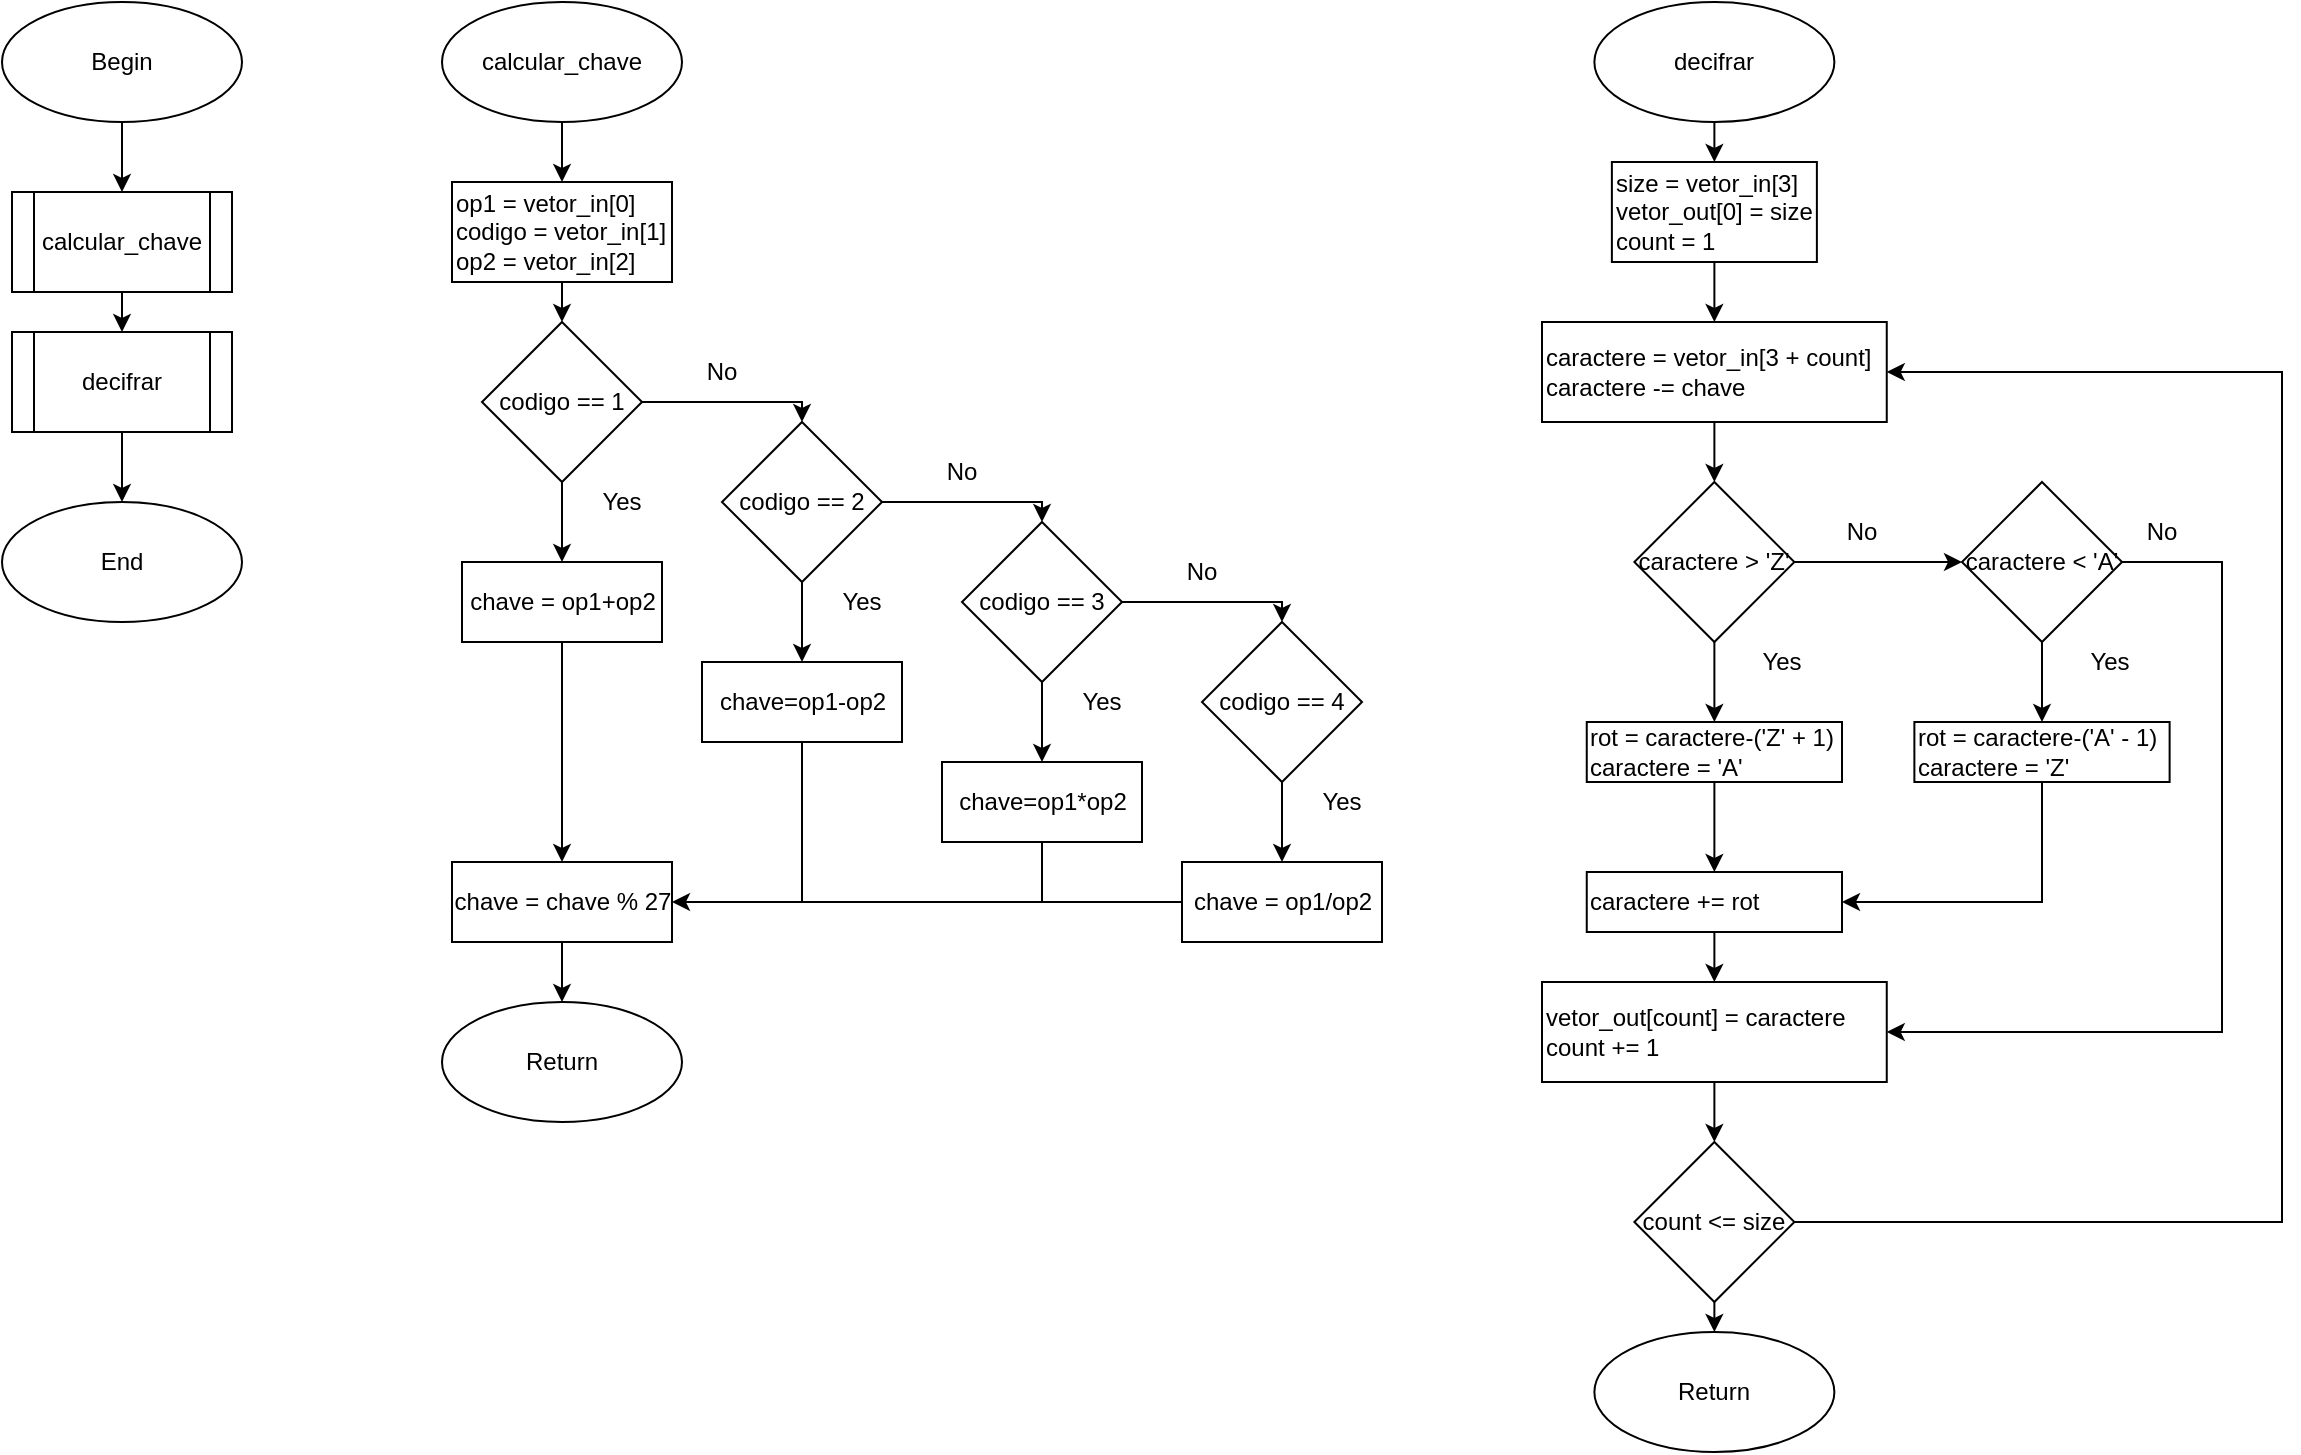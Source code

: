 <mxfile version="26.2.13">
  <diagram name="Page-1" id="YXJS-Zi__f1I-QAVSIZM">
    <mxGraphModel dx="1172" dy="512" grid="1" gridSize="10" guides="1" tooltips="1" connect="1" arrows="1" fold="1" page="1" pageScale="1" pageWidth="850" pageHeight="1100" math="0" shadow="0">
      <root>
        <mxCell id="0" />
        <mxCell id="1" parent="0" />
        <mxCell id="PuiejY6NGl0iXyvC64zE-1" value="Begin" style="ellipse;whiteSpace=wrap;html=1;" parent="1" vertex="1">
          <mxGeometry x="180" y="280" width="120" height="60" as="geometry" />
        </mxCell>
        <mxCell id="PuiejY6NGl0iXyvC64zE-38" value="decifrar" style="shape=process;whiteSpace=wrap;html=1;backgroundOutline=1;" parent="1" vertex="1">
          <mxGeometry x="185" y="445" width="110" height="50" as="geometry" />
        </mxCell>
        <mxCell id="PuiejY6NGl0iXyvC64zE-45" value="End" style="ellipse;whiteSpace=wrap;html=1;" parent="1" vertex="1">
          <mxGeometry x="180" y="530" width="120" height="60" as="geometry" />
        </mxCell>
        <mxCell id="PuiejY6NGl0iXyvC64zE-46" value="" style="endArrow=classic;html=1;rounded=0;entryX=0.5;entryY=0;entryDx=0;entryDy=0;exitX=0.5;exitY=1;exitDx=0;exitDy=0;" parent="1" source="PuiejY6NGl0iXyvC64zE-38" target="PuiejY6NGl0iXyvC64zE-45" edge="1">
          <mxGeometry width="50" height="50" relative="1" as="geometry">
            <mxPoint x="400" y="450" as="sourcePoint" />
            <mxPoint x="450" y="400" as="targetPoint" />
          </mxGeometry>
        </mxCell>
        <mxCell id="PuiejY6NGl0iXyvC64zE-47" value="decifrar" style="ellipse;whiteSpace=wrap;html=1;" parent="1" vertex="1">
          <mxGeometry x="976.19" y="280" width="120" height="60" as="geometry" />
        </mxCell>
        <mxCell id="PuiejY6NGl0iXyvC64zE-48" value="&lt;div&gt;size = vetor_in[3]&lt;/div&gt;&lt;div&gt;vetor_out[0] = size&lt;/div&gt;&lt;div&gt;count = 1&lt;/div&gt;" style="rounded=0;html=1;align=left;" parent="1" vertex="1">
          <mxGeometry x="984.94" y="360" width="102.5" height="50" as="geometry" />
        </mxCell>
        <mxCell id="PuiejY6NGl0iXyvC64zE-49" value="&lt;div&gt;op1 = vetor_in[0]&lt;/div&gt;&lt;div&gt;codigo = vetor_in[1]&lt;/div&gt;&lt;div&gt;op2 = vetor_in[2]&lt;/div&gt;" style="rounded=0;whiteSpace=wrap;html=1;align=left;" parent="1" vertex="1">
          <mxGeometry x="405" y="370" width="110" height="50" as="geometry" />
        </mxCell>
        <mxCell id="PuiejY6NGl0iXyvC64zE-52" value="&lt;div&gt;caractere = vetor_in[3 + count]&lt;/div&gt;&lt;div&gt;caractere -= chave&lt;/div&gt;" style="rounded=0;whiteSpace=wrap;html=1;align=left;" parent="1" vertex="1">
          <mxGeometry x="950" y="440" width="172.38" height="50" as="geometry" />
        </mxCell>
        <mxCell id="PuiejY6NGl0iXyvC64zE-55" value="count &amp;lt;= size" style="rhombus;whiteSpace=wrap;html=1;" parent="1" vertex="1">
          <mxGeometry x="996.19" y="850" width="80" height="80" as="geometry" />
        </mxCell>
        <mxCell id="PuiejY6NGl0iXyvC64zE-57" value="" style="endArrow=classic;html=1;rounded=0;exitX=0.5;exitY=1;exitDx=0;exitDy=0;entryX=0.5;entryY=0;entryDx=0;entryDy=0;" parent="1" source="PuiejY6NGl0iXyvC64zE-47" target="PuiejY6NGl0iXyvC64zE-48" edge="1">
          <mxGeometry width="50" height="50" relative="1" as="geometry">
            <mxPoint x="936.19" y="490" as="sourcePoint" />
            <mxPoint x="986.19" y="440" as="targetPoint" />
          </mxGeometry>
        </mxCell>
        <mxCell id="PuiejY6NGl0iXyvC64zE-58" value="" style="endArrow=classic;html=1;rounded=0;exitX=0.5;exitY=1;exitDx=0;exitDy=0;entryX=0.5;entryY=0;entryDx=0;entryDy=0;" parent="1" source="PuiejY6NGl0iXyvC64zE-48" target="PuiejY6NGl0iXyvC64zE-52" edge="1">
          <mxGeometry width="50" height="50" relative="1" as="geometry">
            <mxPoint x="936.19" y="490" as="sourcePoint" />
            <mxPoint x="1036.19" y="470" as="targetPoint" />
          </mxGeometry>
        </mxCell>
        <mxCell id="PuiejY6NGl0iXyvC64zE-61" value="&lt;div&gt;Return&lt;/div&gt;" style="ellipse;whiteSpace=wrap;html=1;" parent="1" vertex="1">
          <mxGeometry x="976.19" y="945" width="120" height="60" as="geometry" />
        </mxCell>
        <mxCell id="PuiejY6NGl0iXyvC64zE-62" value="" style="endArrow=classic;html=1;rounded=0;exitX=0.5;exitY=1;exitDx=0;exitDy=0;entryX=0.5;entryY=0;entryDx=0;entryDy=0;" parent="1" source="PuiejY6NGl0iXyvC64zE-55" target="PuiejY6NGl0iXyvC64zE-61" edge="1">
          <mxGeometry width="50" height="50" relative="1" as="geometry">
            <mxPoint x="936.19" y="815" as="sourcePoint" />
            <mxPoint x="986.19" y="765" as="targetPoint" />
          </mxGeometry>
        </mxCell>
        <mxCell id="PuiejY6NGl0iXyvC64zE-64" value="calcular_chave" style="ellipse;whiteSpace=wrap;html=1;" parent="1" vertex="1">
          <mxGeometry x="400" y="280" width="120" height="60" as="geometry" />
        </mxCell>
        <mxCell id="PuiejY6NGl0iXyvC64zE-90" value="codigo == 1" style="rhombus;whiteSpace=wrap;html=1;" parent="1" vertex="1">
          <mxGeometry x="420" y="440" width="80" height="80" as="geometry" />
        </mxCell>
        <mxCell id="PuiejY6NGl0iXyvC64zE-91" value="codigo == 2" style="rhombus;whiteSpace=wrap;html=1;" parent="1" vertex="1">
          <mxGeometry x="540" y="490" width="80" height="80" as="geometry" />
        </mxCell>
        <mxCell id="PuiejY6NGl0iXyvC64zE-92" value="codigo == 3" style="rhombus;whiteSpace=wrap;html=1;" parent="1" vertex="1">
          <mxGeometry x="660" y="540" width="80" height="80" as="geometry" />
        </mxCell>
        <mxCell id="PuiejY6NGl0iXyvC64zE-93" value="codigo == 4" style="rhombus;whiteSpace=wrap;html=1;" parent="1" vertex="1">
          <mxGeometry x="780" y="590" width="80" height="80" as="geometry" />
        </mxCell>
        <mxCell id="PuiejY6NGl0iXyvC64zE-94" value="" style="endArrow=classic;html=1;rounded=0;exitX=1;exitY=0.5;exitDx=0;exitDy=0;entryX=0.5;entryY=0;entryDx=0;entryDy=0;" parent="1" source="PuiejY6NGl0iXyvC64zE-90" target="PuiejY6NGl0iXyvC64zE-91" edge="1">
          <mxGeometry width="50" height="50" relative="1" as="geometry">
            <mxPoint x="620" y="740" as="sourcePoint" />
            <mxPoint x="670" y="690" as="targetPoint" />
            <Array as="points">
              <mxPoint x="580" y="480" />
            </Array>
          </mxGeometry>
        </mxCell>
        <mxCell id="PuiejY6NGl0iXyvC64zE-95" value="" style="endArrow=classic;html=1;rounded=0;exitX=1;exitY=0.5;exitDx=0;exitDy=0;entryX=0.5;entryY=0;entryDx=0;entryDy=0;" parent="1" source="PuiejY6NGl0iXyvC64zE-91" target="PuiejY6NGl0iXyvC64zE-92" edge="1">
          <mxGeometry width="50" height="50" relative="1" as="geometry">
            <mxPoint x="620" y="740" as="sourcePoint" />
            <mxPoint x="670" y="690" as="targetPoint" />
            <Array as="points">
              <mxPoint x="700" y="530" />
            </Array>
          </mxGeometry>
        </mxCell>
        <mxCell id="PuiejY6NGl0iXyvC64zE-96" value="" style="endArrow=classic;html=1;rounded=0;exitX=1;exitY=0.5;exitDx=0;exitDy=0;entryX=0.5;entryY=0;entryDx=0;entryDy=0;" parent="1" source="PuiejY6NGl0iXyvC64zE-92" target="PuiejY6NGl0iXyvC64zE-93" edge="1">
          <mxGeometry width="50" height="50" relative="1" as="geometry">
            <mxPoint x="620" y="740" as="sourcePoint" />
            <mxPoint x="670" y="690" as="targetPoint" />
            <Array as="points">
              <mxPoint x="820" y="580" />
            </Array>
          </mxGeometry>
        </mxCell>
        <mxCell id="PuiejY6NGl0iXyvC64zE-97" value="chave = op1+op2" style="rounded=0;html=1;" parent="1" vertex="1">
          <mxGeometry x="410" y="560" width="100" height="40" as="geometry" />
        </mxCell>
        <mxCell id="PuiejY6NGl0iXyvC64zE-98" value="" style="endArrow=classic;html=1;rounded=0;exitX=0.5;exitY=1;exitDx=0;exitDy=0;entryX=0.5;entryY=0;entryDx=0;entryDy=0;" parent="1" source="PuiejY6NGl0iXyvC64zE-90" target="PuiejY6NGl0iXyvC64zE-97" edge="1">
          <mxGeometry width="50" height="50" relative="1" as="geometry">
            <mxPoint x="620" y="680" as="sourcePoint" />
            <mxPoint x="670" y="630" as="targetPoint" />
          </mxGeometry>
        </mxCell>
        <mxCell id="PuiejY6NGl0iXyvC64zE-99" value="" style="endArrow=classic;html=1;rounded=0;exitX=0.5;exitY=1;exitDx=0;exitDy=0;entryX=0.5;entryY=0;entryDx=0;entryDy=0;" parent="1" source="PuiejY6NGl0iXyvC64zE-91" target="PuiejY6NGl0iXyvC64zE-102" edge="1">
          <mxGeometry width="50" height="50" relative="1" as="geometry">
            <mxPoint x="620" y="680" as="sourcePoint" />
            <mxPoint x="580" y="610" as="targetPoint" />
          </mxGeometry>
        </mxCell>
        <mxCell id="PuiejY6NGl0iXyvC64zE-100" value="" style="endArrow=classic;html=1;rounded=0;exitX=0.5;exitY=1;exitDx=0;exitDy=0;entryX=0.5;entryY=0;entryDx=0;entryDy=0;" parent="1" source="PuiejY6NGl0iXyvC64zE-92" target="PuiejY6NGl0iXyvC64zE-103" edge="1">
          <mxGeometry width="50" height="50" relative="1" as="geometry">
            <mxPoint x="620" y="680" as="sourcePoint" />
            <mxPoint x="700" y="660" as="targetPoint" />
          </mxGeometry>
        </mxCell>
        <mxCell id="PuiejY6NGl0iXyvC64zE-101" value="" style="endArrow=classic;html=1;rounded=0;exitX=0.5;exitY=1;exitDx=0;exitDy=0;entryX=0.5;entryY=0;entryDx=0;entryDy=0;" parent="1" source="PuiejY6NGl0iXyvC64zE-93" target="PuiejY6NGl0iXyvC64zE-104" edge="1">
          <mxGeometry width="50" height="50" relative="1" as="geometry">
            <mxPoint x="620" y="680" as="sourcePoint" />
            <mxPoint x="840" y="700" as="targetPoint" />
          </mxGeometry>
        </mxCell>
        <mxCell id="PuiejY6NGl0iXyvC64zE-102" value="chave=op1-op2" style="rounded=0;html=1;" parent="1" vertex="1">
          <mxGeometry x="530" y="610" width="100" height="40" as="geometry" />
        </mxCell>
        <mxCell id="PuiejY6NGl0iXyvC64zE-103" value="chave=op1*op2" style="rounded=0;html=1;" parent="1" vertex="1">
          <mxGeometry x="650" y="660" width="100" height="40" as="geometry" />
        </mxCell>
        <mxCell id="PuiejY6NGl0iXyvC64zE-104" value="chave = op1/op2" style="rounded=0;html=1;" parent="1" vertex="1">
          <mxGeometry x="770" y="710" width="100" height="40" as="geometry" />
        </mxCell>
        <mxCell id="PuiejY6NGl0iXyvC64zE-105" value="Yes" style="text;html=1;align=center;verticalAlign=middle;whiteSpace=wrap;rounded=0;" parent="1" vertex="1">
          <mxGeometry x="460" y="515" width="60" height="30" as="geometry" />
        </mxCell>
        <mxCell id="PuiejY6NGl0iXyvC64zE-106" value="Yes" style="text;html=1;align=center;verticalAlign=middle;whiteSpace=wrap;rounded=0;" parent="1" vertex="1">
          <mxGeometry x="580" y="565" width="60" height="30" as="geometry" />
        </mxCell>
        <mxCell id="PuiejY6NGl0iXyvC64zE-107" value="Yes" style="text;html=1;align=center;verticalAlign=middle;whiteSpace=wrap;rounded=0;" parent="1" vertex="1">
          <mxGeometry x="700" y="615" width="60" height="30" as="geometry" />
        </mxCell>
        <mxCell id="PuiejY6NGl0iXyvC64zE-108" value="Yes" style="text;html=1;align=center;verticalAlign=middle;whiteSpace=wrap;rounded=0;" parent="1" vertex="1">
          <mxGeometry x="820" y="665" width="60" height="30" as="geometry" />
        </mxCell>
        <mxCell id="PuiejY6NGl0iXyvC64zE-109" value="&lt;div&gt;No&lt;/div&gt;" style="text;html=1;align=center;verticalAlign=middle;whiteSpace=wrap;rounded=0;" parent="1" vertex="1">
          <mxGeometry x="510" y="450" width="60" height="30" as="geometry" />
        </mxCell>
        <mxCell id="PuiejY6NGl0iXyvC64zE-110" value="&lt;div&gt;No&lt;/div&gt;" style="text;html=1;align=center;verticalAlign=middle;whiteSpace=wrap;rounded=0;" parent="1" vertex="1">
          <mxGeometry x="630" y="500" width="60" height="30" as="geometry" />
        </mxCell>
        <mxCell id="PuiejY6NGl0iXyvC64zE-111" value="&lt;div&gt;No&lt;/div&gt;" style="text;html=1;align=center;verticalAlign=middle;whiteSpace=wrap;rounded=0;" parent="1" vertex="1">
          <mxGeometry x="750" y="550" width="60" height="30" as="geometry" />
        </mxCell>
        <mxCell id="PuiejY6NGl0iXyvC64zE-113" value="" style="endArrow=classic;html=1;rounded=0;exitX=0;exitY=0.5;exitDx=0;exitDy=0;entryX=1;entryY=0.5;entryDx=0;entryDy=0;" parent="1" source="PuiejY6NGl0iXyvC64zE-104" target="QVXhYhQZ-t24UlNsuj7Y-1" edge="1">
          <mxGeometry width="50" height="50" relative="1" as="geometry">
            <mxPoint x="620" y="680" as="sourcePoint" />
            <mxPoint x="520" y="730" as="targetPoint" />
          </mxGeometry>
        </mxCell>
        <mxCell id="PuiejY6NGl0iXyvC64zE-114" value="" style="endArrow=classic;html=1;rounded=0;exitX=0.5;exitY=1;exitDx=0;exitDy=0;entryX=0.5;entryY=0;entryDx=0;entryDy=0;" parent="1" source="PuiejY6NGl0iXyvC64zE-97" target="QVXhYhQZ-t24UlNsuj7Y-1" edge="1">
          <mxGeometry width="50" height="50" relative="1" as="geometry">
            <mxPoint x="620" y="680" as="sourcePoint" />
            <mxPoint x="460" y="700" as="targetPoint" />
          </mxGeometry>
        </mxCell>
        <mxCell id="PuiejY6NGl0iXyvC64zE-115" value="" style="endArrow=none;html=1;rounded=0;exitX=0.5;exitY=1;exitDx=0;exitDy=0;" parent="1" source="PuiejY6NGl0iXyvC64zE-102" edge="1">
          <mxGeometry width="50" height="50" relative="1" as="geometry">
            <mxPoint x="620" y="680" as="sourcePoint" />
            <mxPoint x="580" y="730" as="targetPoint" />
          </mxGeometry>
        </mxCell>
        <mxCell id="PuiejY6NGl0iXyvC64zE-116" value="" style="endArrow=none;html=1;rounded=0;exitX=0.5;exitY=1;exitDx=0;exitDy=0;" parent="1" source="PuiejY6NGl0iXyvC64zE-103" edge="1">
          <mxGeometry width="50" height="50" relative="1" as="geometry">
            <mxPoint x="620" y="680" as="sourcePoint" />
            <mxPoint x="700" y="730" as="targetPoint" />
          </mxGeometry>
        </mxCell>
        <mxCell id="PuiejY6NGl0iXyvC64zE-124" value="calcular_chave" style="shape=process;whiteSpace=wrap;html=1;backgroundOutline=1;" parent="1" vertex="1">
          <mxGeometry x="185" y="375" width="110" height="50" as="geometry" />
        </mxCell>
        <mxCell id="PuiejY6NGl0iXyvC64zE-125" value="" style="endArrow=classic;html=1;rounded=0;exitX=0.5;exitY=1;exitDx=0;exitDy=0;entryX=0.5;entryY=0;entryDx=0;entryDy=0;" parent="1" source="PuiejY6NGl0iXyvC64zE-124" target="PuiejY6NGl0iXyvC64zE-38" edge="1">
          <mxGeometry width="50" height="50" relative="1" as="geometry">
            <mxPoint x="640" y="485" as="sourcePoint" />
            <mxPoint x="690" y="435" as="targetPoint" />
          </mxGeometry>
        </mxCell>
        <mxCell id="PuiejY6NGl0iXyvC64zE-127" value="" style="endArrow=classic;html=1;rounded=0;exitX=0.5;exitY=1;exitDx=0;exitDy=0;entryX=0.5;entryY=0;entryDx=0;entryDy=0;" parent="1" source="PuiejY6NGl0iXyvC64zE-49" target="PuiejY6NGl0iXyvC64zE-90" edge="1">
          <mxGeometry width="50" height="50" relative="1" as="geometry">
            <mxPoint x="590" y="550" as="sourcePoint" />
            <mxPoint x="640" y="500" as="targetPoint" />
          </mxGeometry>
        </mxCell>
        <mxCell id="PuiejY6NGl0iXyvC64zE-128" value="" style="endArrow=classic;html=1;rounded=0;exitX=0.5;exitY=1;exitDx=0;exitDy=0;entryX=0.5;entryY=0;entryDx=0;entryDy=0;" parent="1" source="PuiejY6NGl0iXyvC64zE-64" target="PuiejY6NGl0iXyvC64zE-49" edge="1">
          <mxGeometry width="50" height="50" relative="1" as="geometry">
            <mxPoint x="590" y="550" as="sourcePoint" />
            <mxPoint x="640" y="500" as="targetPoint" />
          </mxGeometry>
        </mxCell>
        <mxCell id="PuiejY6NGl0iXyvC64zE-129" value="" style="endArrow=classic;html=1;rounded=0;exitX=0.5;exitY=1;exitDx=0;exitDy=0;entryX=0.5;entryY=0;entryDx=0;entryDy=0;" parent="1" source="PuiejY6NGl0iXyvC64zE-1" target="PuiejY6NGl0iXyvC64zE-124" edge="1">
          <mxGeometry width="50" height="50" relative="1" as="geometry">
            <mxPoint x="590" y="550" as="sourcePoint" />
            <mxPoint x="640" y="500" as="targetPoint" />
          </mxGeometry>
        </mxCell>
        <mxCell id="QVXhYhQZ-t24UlNsuj7Y-1" value="chave = chave % 27" style="rounded=0;html=1;" parent="1" vertex="1">
          <mxGeometry x="405" y="710" width="110" height="40" as="geometry" />
        </mxCell>
        <mxCell id="QVXhYhQZ-t24UlNsuj7Y-4" value="&lt;div&gt;Return&lt;/div&gt;" style="ellipse;whiteSpace=wrap;html=1;" parent="1" vertex="1">
          <mxGeometry x="400" y="780" width="120" height="60" as="geometry" />
        </mxCell>
        <mxCell id="QVXhYhQZ-t24UlNsuj7Y-5" value="" style="endArrow=classic;html=1;rounded=0;exitX=0.5;exitY=1;exitDx=0;exitDy=0;entryX=0.5;entryY=0;entryDx=0;entryDy=0;" parent="1" source="QVXhYhQZ-t24UlNsuj7Y-1" target="QVXhYhQZ-t24UlNsuj7Y-4" edge="1">
          <mxGeometry width="50" height="50" relative="1" as="geometry">
            <mxPoint x="750" y="660" as="sourcePoint" />
            <mxPoint x="800" y="610" as="targetPoint" />
          </mxGeometry>
        </mxCell>
        <mxCell id="QVXhYhQZ-t24UlNsuj7Y-7" value="caractere &amp;gt; &#39;Z&#39;" style="rhombus;whiteSpace=wrap;html=1;" parent="1" vertex="1">
          <mxGeometry x="996.19" y="520" width="80" height="80" as="geometry" />
        </mxCell>
        <mxCell id="QVXhYhQZ-t24UlNsuj7Y-9" value="caractere &amp;lt; &#39;A&#39;" style="rhombus;whiteSpace=wrap;html=1;direction=south;" parent="1" vertex="1">
          <mxGeometry x="1160" y="520" width="80" height="80" as="geometry" />
        </mxCell>
        <mxCell id="QVXhYhQZ-t24UlNsuj7Y-11" value="" style="endArrow=classic;html=1;rounded=0;exitX=0.5;exitY=1;exitDx=0;exitDy=0;entryX=0.5;entryY=0;entryDx=0;entryDy=0;" parent="1" source="PuiejY6NGl0iXyvC64zE-52" target="QVXhYhQZ-t24UlNsuj7Y-7" edge="1">
          <mxGeometry width="50" height="50" relative="1" as="geometry">
            <mxPoint x="750" y="610" as="sourcePoint" />
            <mxPoint x="800" y="560" as="targetPoint" />
          </mxGeometry>
        </mxCell>
        <mxCell id="QVXhYhQZ-t24UlNsuj7Y-12" value="&lt;div&gt;rot = caractere-(&#39;Z&#39; + 1)&lt;/div&gt;&lt;div&gt;caractere = &#39;A&#39;&lt;/div&gt;" style="rounded=0;whiteSpace=wrap;html=1;align=left;" parent="1" vertex="1">
          <mxGeometry x="972.38" y="640" width="127.62" height="30" as="geometry" />
        </mxCell>
        <mxCell id="QVXhYhQZ-t24UlNsuj7Y-14" value="&lt;div&gt;rot = caractere-(&#39;A&#39; - 1)&lt;/div&gt;caractere = &#39;Z&#39;" style="rounded=0;whiteSpace=wrap;html=1;align=left;" parent="1" vertex="1">
          <mxGeometry x="1136.19" y="640" width="127.62" height="30" as="geometry" />
        </mxCell>
        <mxCell id="QVXhYhQZ-t24UlNsuj7Y-16" value="" style="endArrow=classic;html=1;rounded=0;entryX=0.5;entryY=1;entryDx=0;entryDy=0;exitX=1;exitY=0.5;exitDx=0;exitDy=0;" parent="1" source="QVXhYhQZ-t24UlNsuj7Y-7" target="QVXhYhQZ-t24UlNsuj7Y-9" edge="1">
          <mxGeometry width="50" height="50" relative="1" as="geometry">
            <mxPoint x="1080" y="560" as="sourcePoint" />
            <mxPoint x="800" y="560" as="targetPoint" />
          </mxGeometry>
        </mxCell>
        <mxCell id="QVXhYhQZ-t24UlNsuj7Y-17" value="" style="endArrow=classic;html=1;rounded=0;exitX=0.5;exitY=1;exitDx=0;exitDy=0;entryX=0.5;entryY=0;entryDx=0;entryDy=0;" parent="1" source="QVXhYhQZ-t24UlNsuj7Y-7" target="QVXhYhQZ-t24UlNsuj7Y-12" edge="1">
          <mxGeometry width="50" height="50" relative="1" as="geometry">
            <mxPoint x="750" y="610" as="sourcePoint" />
            <mxPoint x="800" y="560" as="targetPoint" />
          </mxGeometry>
        </mxCell>
        <mxCell id="QVXhYhQZ-t24UlNsuj7Y-18" value="" style="endArrow=classic;html=1;rounded=0;exitX=1;exitY=0.5;exitDx=0;exitDy=0;entryX=0.5;entryY=0;entryDx=0;entryDy=0;" parent="1" source="QVXhYhQZ-t24UlNsuj7Y-9" target="QVXhYhQZ-t24UlNsuj7Y-14" edge="1">
          <mxGeometry width="50" height="50" relative="1" as="geometry">
            <mxPoint x="750" y="610" as="sourcePoint" />
            <mxPoint x="800" y="560" as="targetPoint" />
          </mxGeometry>
        </mxCell>
        <mxCell id="QVXhYhQZ-t24UlNsuj7Y-20" value="&lt;div&gt;vetor_out[count] = caractere&lt;/div&gt;&lt;div&gt;count += 1&lt;/div&gt;" style="rounded=0;whiteSpace=wrap;html=1;align=left;" parent="1" vertex="1">
          <mxGeometry x="950" y="770" width="172.38" height="50" as="geometry" />
        </mxCell>
        <mxCell id="QVXhYhQZ-t24UlNsuj7Y-21" value="" style="endArrow=classic;html=1;rounded=0;exitX=0.5;exitY=1;exitDx=0;exitDy=0;entryX=0.5;entryY=0;entryDx=0;entryDy=0;" parent="1" source="QVXhYhQZ-t24UlNsuj7Y-12" target="EGW8En52WkGHVA8KEtoD-1" edge="1">
          <mxGeometry width="50" height="50" relative="1" as="geometry">
            <mxPoint x="750" y="660" as="sourcePoint" />
            <mxPoint x="940" y="680" as="targetPoint" />
          </mxGeometry>
        </mxCell>
        <mxCell id="QVXhYhQZ-t24UlNsuj7Y-23" value="" style="endArrow=classic;html=1;rounded=0;exitX=0.5;exitY=1;exitDx=0;exitDy=0;entryX=0.5;entryY=0;entryDx=0;entryDy=0;" parent="1" source="QVXhYhQZ-t24UlNsuj7Y-20" target="PuiejY6NGl0iXyvC64zE-55" edge="1">
          <mxGeometry width="50" height="50" relative="1" as="geometry">
            <mxPoint x="750" y="760" as="sourcePoint" />
            <mxPoint x="800" y="710" as="targetPoint" />
          </mxGeometry>
        </mxCell>
        <mxCell id="QVXhYhQZ-t24UlNsuj7Y-24" value="" style="endArrow=classic;html=1;rounded=0;entryX=1;entryY=0.5;entryDx=0;entryDy=0;exitX=1;exitY=0.5;exitDx=0;exitDy=0;" parent="1" source="PuiejY6NGl0iXyvC64zE-55" target="PuiejY6NGl0iXyvC64zE-52" edge="1">
          <mxGeometry width="50" height="50" relative="1" as="geometry">
            <mxPoint x="1110" y="830" as="sourcePoint" />
            <mxPoint x="1169.19" y="465" as="targetPoint" />
            <Array as="points">
              <mxPoint x="1320" y="890" />
              <mxPoint x="1320" y="465" />
            </Array>
          </mxGeometry>
        </mxCell>
        <mxCell id="EGW8En52WkGHVA8KEtoD-1" value="caractere += rot" style="rounded=0;whiteSpace=wrap;html=1;align=left;" vertex="1" parent="1">
          <mxGeometry x="972.38" y="715" width="127.62" height="30" as="geometry" />
        </mxCell>
        <mxCell id="EGW8En52WkGHVA8KEtoD-2" value="" style="endArrow=classic;html=1;rounded=0;exitX=0.5;exitY=0;exitDx=0;exitDy=0;entryX=1;entryY=0.5;entryDx=0;entryDy=0;" edge="1" parent="1" source="QVXhYhQZ-t24UlNsuj7Y-9" target="QVXhYhQZ-t24UlNsuj7Y-20">
          <mxGeometry width="50" height="50" relative="1" as="geometry">
            <mxPoint x="1080" y="730" as="sourcePoint" />
            <mxPoint x="1130" y="680" as="targetPoint" />
            <Array as="points">
              <mxPoint x="1290" y="560" />
              <mxPoint x="1290" y="795" />
            </Array>
          </mxGeometry>
        </mxCell>
        <mxCell id="EGW8En52WkGHVA8KEtoD-3" value="" style="endArrow=classic;html=1;rounded=0;exitX=0.5;exitY=1;exitDx=0;exitDy=0;entryX=0.5;entryY=0;entryDx=0;entryDy=0;" edge="1" parent="1" source="EGW8En52WkGHVA8KEtoD-1" target="QVXhYhQZ-t24UlNsuj7Y-20">
          <mxGeometry width="50" height="50" relative="1" as="geometry">
            <mxPoint x="1080" y="730" as="sourcePoint" />
            <mxPoint x="1130" y="680" as="targetPoint" />
          </mxGeometry>
        </mxCell>
        <mxCell id="EGW8En52WkGHVA8KEtoD-4" value="" style="endArrow=classic;html=1;rounded=0;exitX=0.5;exitY=1;exitDx=0;exitDy=0;entryX=1;entryY=0.5;entryDx=0;entryDy=0;" edge="1" parent="1" source="QVXhYhQZ-t24UlNsuj7Y-14" target="EGW8En52WkGHVA8KEtoD-1">
          <mxGeometry width="50" height="50" relative="1" as="geometry">
            <mxPoint x="1080" y="730" as="sourcePoint" />
            <mxPoint x="1130" y="680" as="targetPoint" />
            <Array as="points">
              <mxPoint x="1200" y="730" />
            </Array>
          </mxGeometry>
        </mxCell>
        <mxCell id="EGW8En52WkGHVA8KEtoD-5" value="Yes" style="text;html=1;align=center;verticalAlign=middle;whiteSpace=wrap;rounded=0;" vertex="1" parent="1">
          <mxGeometry x="1040" y="595" width="60" height="30" as="geometry" />
        </mxCell>
        <mxCell id="EGW8En52WkGHVA8KEtoD-6" value="&lt;div&gt;No&lt;/div&gt;" style="text;html=1;align=center;verticalAlign=middle;whiteSpace=wrap;rounded=0;" vertex="1" parent="1">
          <mxGeometry x="1080" y="530" width="60" height="30" as="geometry" />
        </mxCell>
        <mxCell id="EGW8En52WkGHVA8KEtoD-7" value="Yes" style="text;html=1;align=center;verticalAlign=middle;whiteSpace=wrap;rounded=0;" vertex="1" parent="1">
          <mxGeometry x="1203.81" y="595" width="60" height="30" as="geometry" />
        </mxCell>
        <mxCell id="EGW8En52WkGHVA8KEtoD-8" value="&lt;div&gt;No&lt;/div&gt;" style="text;html=1;align=center;verticalAlign=middle;whiteSpace=wrap;rounded=0;" vertex="1" parent="1">
          <mxGeometry x="1230" y="530" width="60" height="30" as="geometry" />
        </mxCell>
      </root>
    </mxGraphModel>
  </diagram>
</mxfile>
